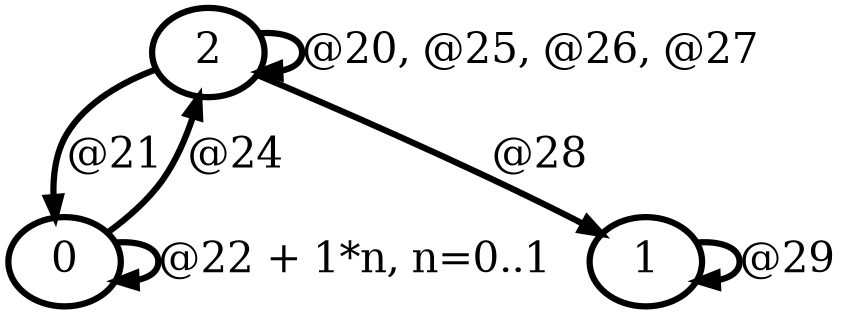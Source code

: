 digraph G {
        node [style=rounded, penwidth=3, fontsize=20, shape=oval];
        "2" -> "2" [label="@20, @25, @26, @27", color=black,arrowsize=1,style=bold,penwidth=3,fontsize=20];
"2" -> "0" [label="@21", color=black,arrowsize=1,style=bold,penwidth=3,fontsize=20];
"0" -> "0" [label="@22 + 1*n, n=0..1", color=black,arrowsize=1,style=bold,penwidth=3,fontsize=20];
"0" -> "2" [label="@24", color=black,arrowsize=1,style=bold,penwidth=3,fontsize=20];
"2" -> "1" [label="@28", color=black,arrowsize=1,style=bold,penwidth=3,fontsize=20];
"1" -> "1" [label="@29", color=black,arrowsize=1,style=bold,penwidth=3,fontsize=20];
}
